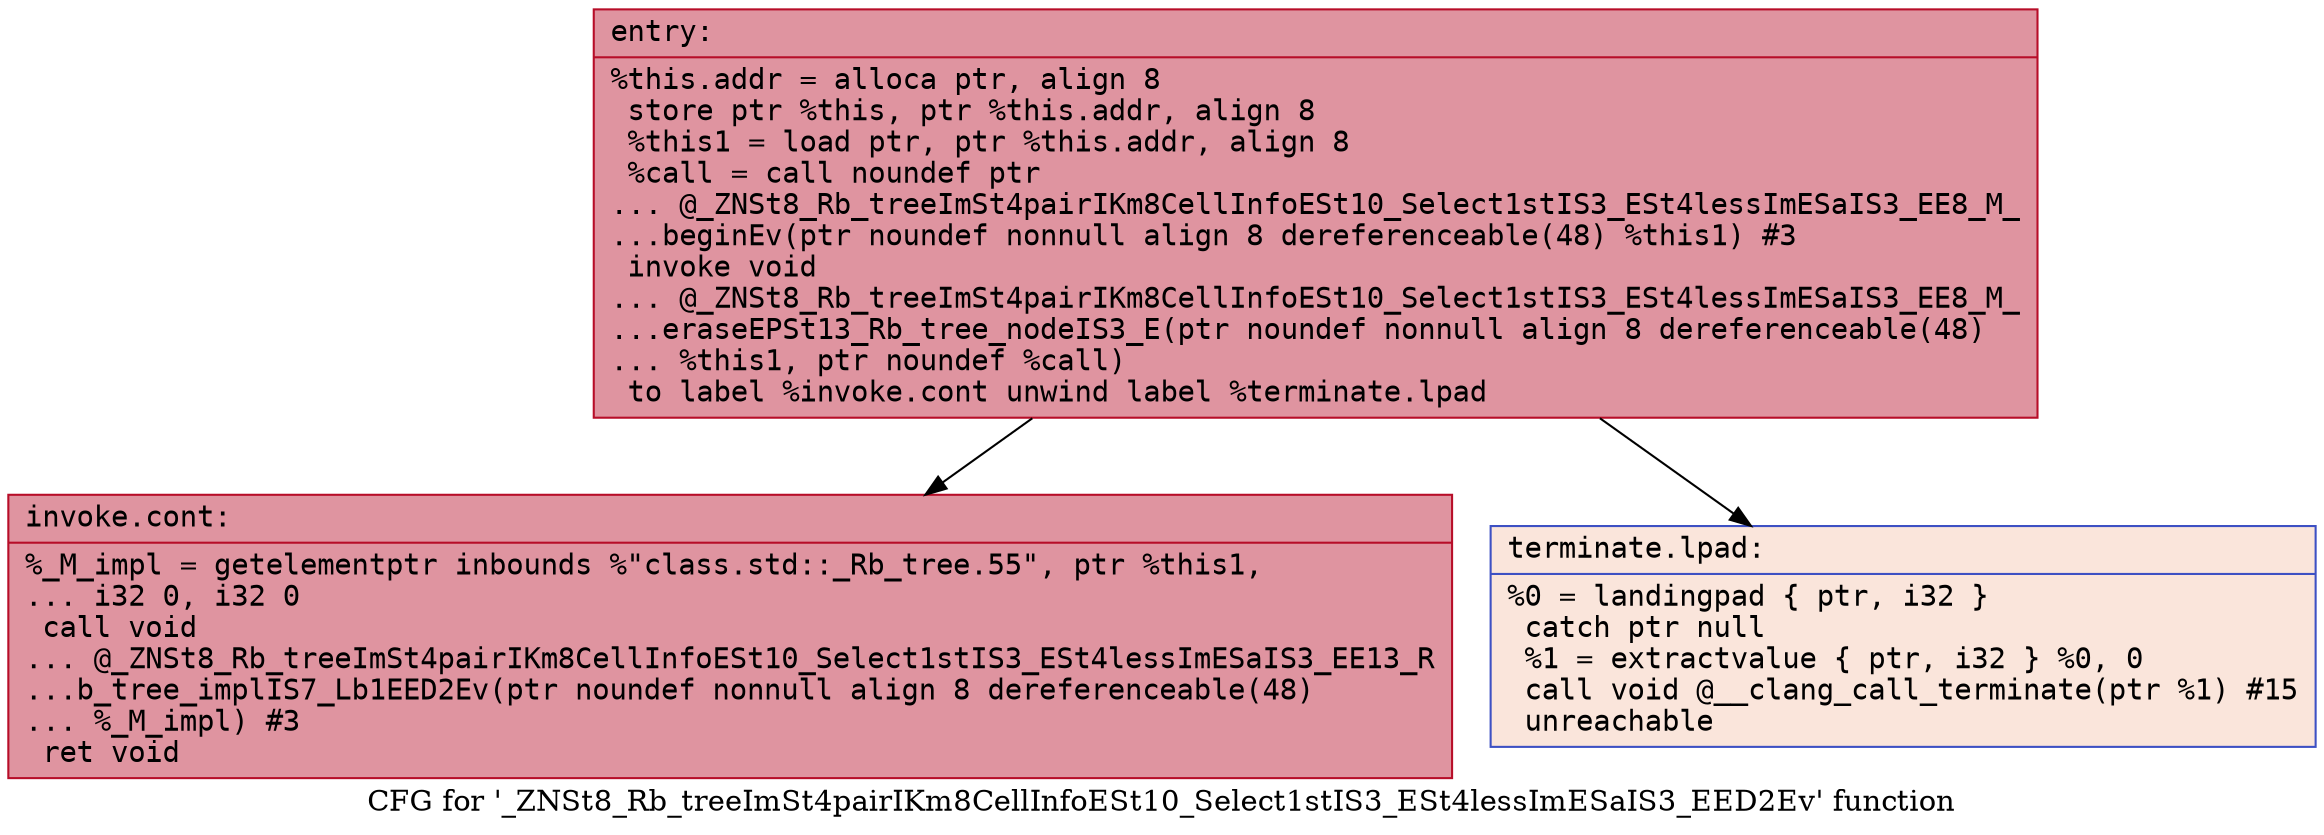 digraph "CFG for '_ZNSt8_Rb_treeImSt4pairIKm8CellInfoESt10_Select1stIS3_ESt4lessImESaIS3_EED2Ev' function" {
	label="CFG for '_ZNSt8_Rb_treeImSt4pairIKm8CellInfoESt10_Select1stIS3_ESt4lessImESaIS3_EED2Ev' function";

	Node0x55dab484ab80 [shape=record,color="#b70d28ff", style=filled, fillcolor="#b70d2870" fontname="Courier",label="{entry:\l|  %this.addr = alloca ptr, align 8\l  store ptr %this, ptr %this.addr, align 8\l  %this1 = load ptr, ptr %this.addr, align 8\l  %call = call noundef ptr\l... @_ZNSt8_Rb_treeImSt4pairIKm8CellInfoESt10_Select1stIS3_ESt4lessImESaIS3_EE8_M_\l...beginEv(ptr noundef nonnull align 8 dereferenceable(48) %this1) #3\l  invoke void\l... @_ZNSt8_Rb_treeImSt4pairIKm8CellInfoESt10_Select1stIS3_ESt4lessImESaIS3_EE8_M_\l...eraseEPSt13_Rb_tree_nodeIS3_E(ptr noundef nonnull align 8 dereferenceable(48)\l... %this1, ptr noundef %call)\l          to label %invoke.cont unwind label %terminate.lpad\l}"];
	Node0x55dab484ab80 -> Node0x55dab484af50[tooltip="entry -> invoke.cont\nProbability 100.00%" ];
	Node0x55dab484ab80 -> Node0x55dab484afd0[tooltip="entry -> terminate.lpad\nProbability 0.00%" ];
	Node0x55dab484af50 [shape=record,color="#b70d28ff", style=filled, fillcolor="#b70d2870" fontname="Courier",label="{invoke.cont:\l|  %_M_impl = getelementptr inbounds %\"class.std::_Rb_tree.55\", ptr %this1,\l... i32 0, i32 0\l  call void\l... @_ZNSt8_Rb_treeImSt4pairIKm8CellInfoESt10_Select1stIS3_ESt4lessImESaIS3_EE13_R\l...b_tree_implIS7_Lb1EED2Ev(ptr noundef nonnull align 8 dereferenceable(48)\l... %_M_impl) #3\l  ret void\l}"];
	Node0x55dab484afd0 [shape=record,color="#3d50c3ff", style=filled, fillcolor="#f4c5ad70" fontname="Courier",label="{terminate.lpad:\l|  %0 = landingpad \{ ptr, i32 \}\l          catch ptr null\l  %1 = extractvalue \{ ptr, i32 \} %0, 0\l  call void @__clang_call_terminate(ptr %1) #15\l  unreachable\l}"];
}
